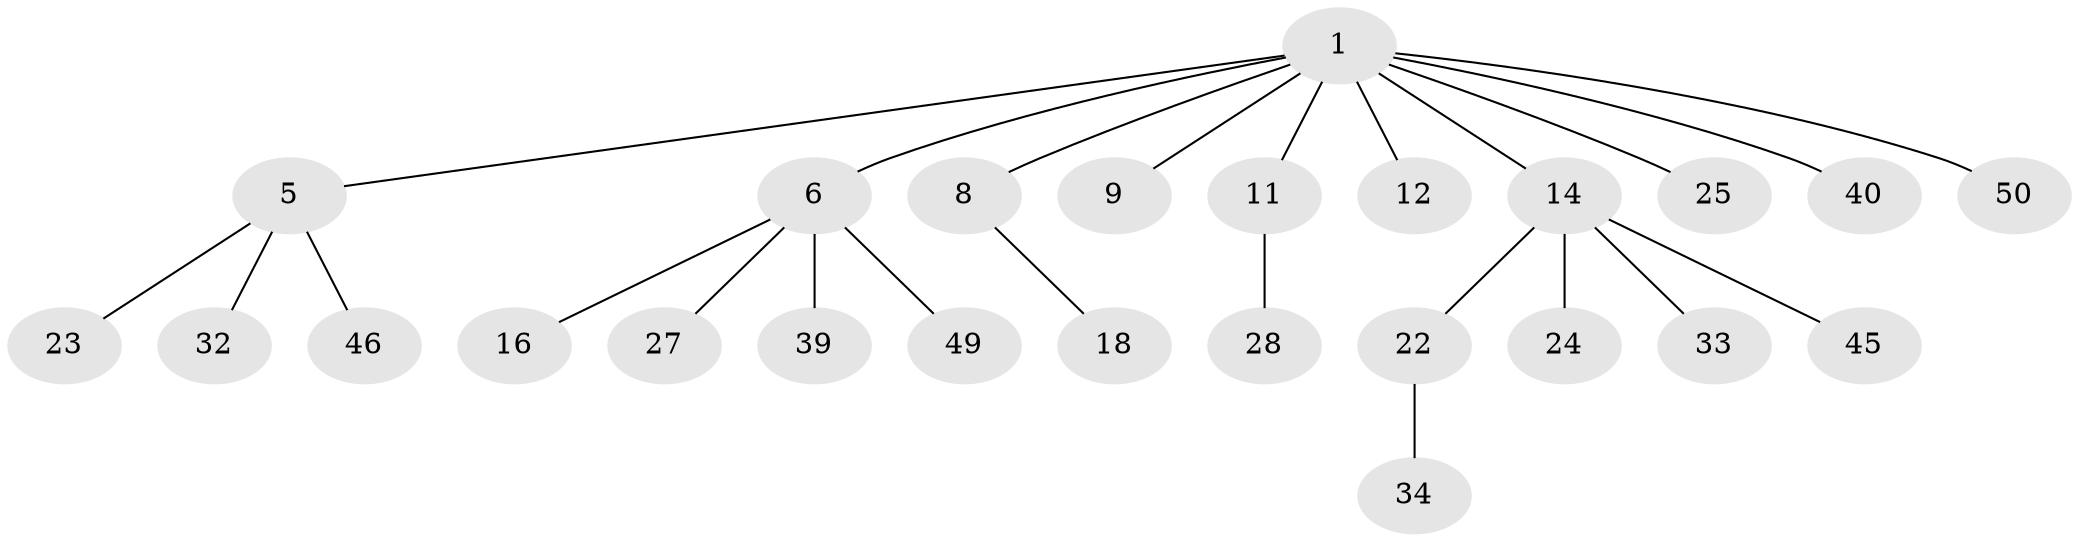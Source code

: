 // original degree distribution, {4: 0.1, 5: 0.02, 3: 0.08, 2: 0.3, 1: 0.48, 7: 0.02}
// Generated by graph-tools (version 1.1) at 2025/15/03/09/25 04:15:26]
// undirected, 25 vertices, 24 edges
graph export_dot {
graph [start="1"]
  node [color=gray90,style=filled];
  1 [super="+2+4+3"];
  5 [super="+13+7"];
  6 [super="+15+17+10"];
  8;
  9;
  11;
  12;
  14 [super="+20+31+41+42+36+19"];
  16;
  18;
  22 [super="+30"];
  23 [super="+38"];
  24 [super="+26"];
  25 [super="+29"];
  27;
  28;
  32 [super="+44"];
  33;
  34;
  39;
  40;
  45;
  46;
  49;
  50;
  1 -- 8;
  1 -- 50;
  1 -- 5;
  1 -- 9;
  1 -- 12;
  1 -- 25;
  1 -- 14;
  1 -- 40;
  1 -- 11;
  1 -- 6;
  5 -- 32;
  5 -- 23;
  5 -- 46;
  6 -- 16;
  6 -- 49;
  6 -- 39;
  6 -- 27;
  8 -- 18;
  11 -- 28;
  14 -- 24;
  14 -- 45;
  14 -- 22;
  14 -- 33;
  22 -- 34;
}
